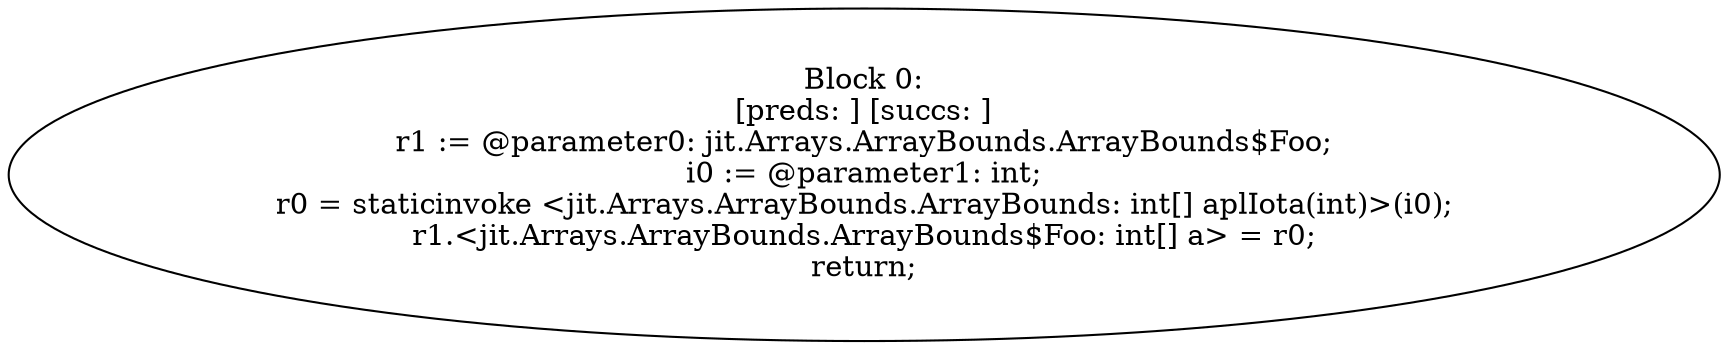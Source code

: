 digraph "unitGraph" {
    "Block 0:
[preds: ] [succs: ]
r1 := @parameter0: jit.Arrays.ArrayBounds.ArrayBounds$Foo;
i0 := @parameter1: int;
r0 = staticinvoke <jit.Arrays.ArrayBounds.ArrayBounds: int[] aplIota(int)>(i0);
r1.<jit.Arrays.ArrayBounds.ArrayBounds$Foo: int[] a> = r0;
return;
"
}
